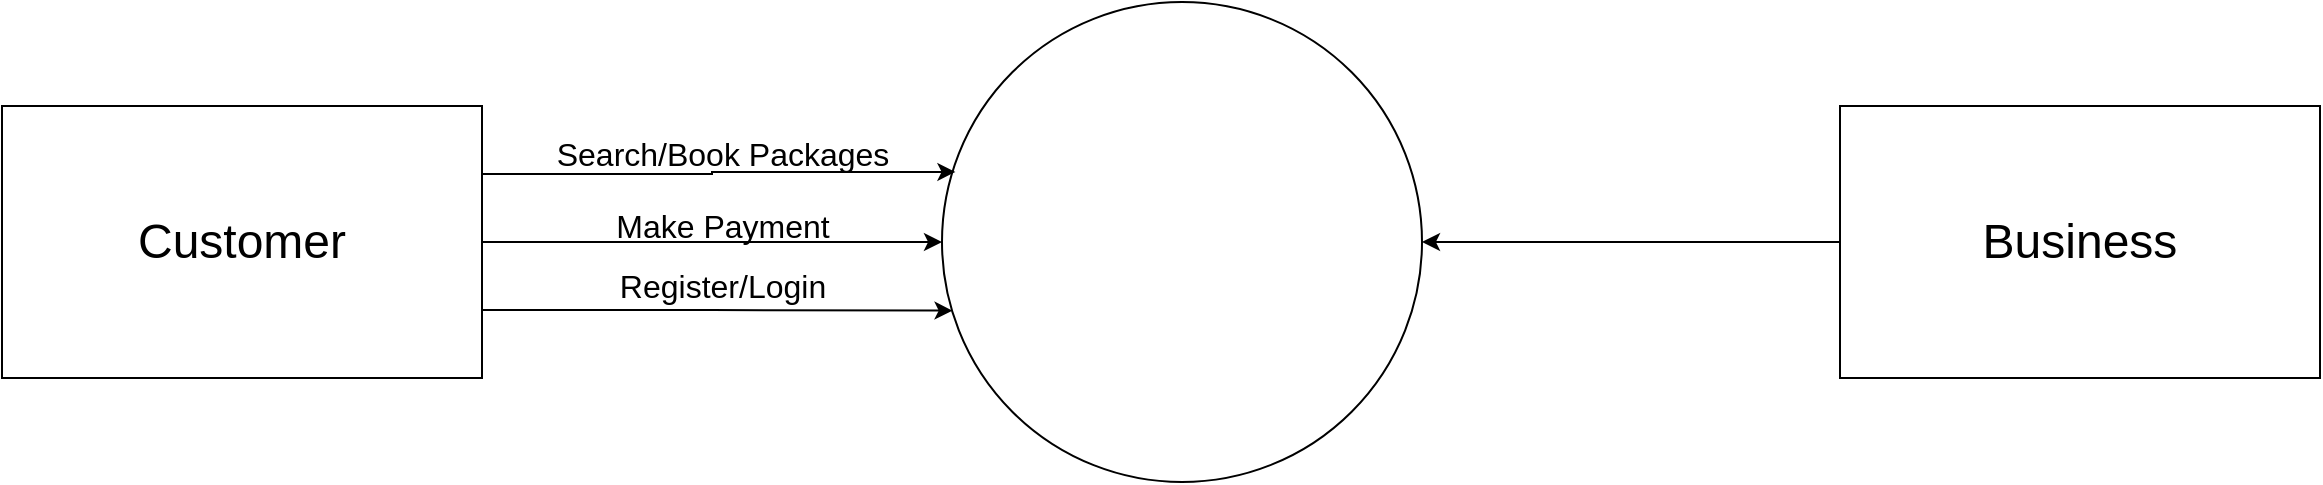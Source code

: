 <mxfile version="14.8.2" type="github">
  <diagram id="2fuQplXi8uLIMwfNDTmf" name="Page-1">
    <mxGraphModel dx="936" dy="931" grid="1" gridSize="10" guides="1" tooltips="1" connect="1" arrows="1" fold="1" page="1" pageScale="1" pageWidth="1169" pageHeight="827" math="0" shadow="0">
      <root>
        <mxCell id="0" />
        <mxCell id="1" parent="0" />
        <mxCell id="dr0I7wAKj2Z3JRPzPNC9-2" value="" style="ellipse;whiteSpace=wrap;html=1;aspect=fixed;" vertex="1" parent="1">
          <mxGeometry x="480" y="348" width="240" height="240" as="geometry" />
        </mxCell>
        <mxCell id="dr0I7wAKj2Z3JRPzPNC9-14" style="edgeStyle=orthogonalEdgeStyle;rounded=0;orthogonalLoop=1;jettySize=auto;html=1;exitX=0;exitY=0.5;exitDx=0;exitDy=0;entryX=1;entryY=0.5;entryDx=0;entryDy=0;" edge="1" parent="1" source="dr0I7wAKj2Z3JRPzPNC9-3" target="dr0I7wAKj2Z3JRPzPNC9-2">
          <mxGeometry relative="1" as="geometry" />
        </mxCell>
        <mxCell id="dr0I7wAKj2Z3JRPzPNC9-3" value="&lt;font style=&quot;font-size: 24px&quot;&gt;Business&lt;/font&gt;" style="rounded=0;whiteSpace=wrap;html=1;" vertex="1" parent="1">
          <mxGeometry x="929" y="400" width="240" height="136" as="geometry" />
        </mxCell>
        <mxCell id="dr0I7wAKj2Z3JRPzPNC9-8" style="edgeStyle=orthogonalEdgeStyle;rounded=0;orthogonalLoop=1;jettySize=auto;html=1;exitX=1;exitY=0.5;exitDx=0;exitDy=0;" edge="1" parent="1" source="dr0I7wAKj2Z3JRPzPNC9-5" target="dr0I7wAKj2Z3JRPzPNC9-2">
          <mxGeometry relative="1" as="geometry" />
        </mxCell>
        <mxCell id="dr0I7wAKj2Z3JRPzPNC9-9" style="edgeStyle=orthogonalEdgeStyle;rounded=0;orthogonalLoop=1;jettySize=auto;html=1;exitX=1;exitY=0.75;exitDx=0;exitDy=0;entryX=0.022;entryY=0.643;entryDx=0;entryDy=0;entryPerimeter=0;" edge="1" parent="1" source="dr0I7wAKj2Z3JRPzPNC9-5" target="dr0I7wAKj2Z3JRPzPNC9-2">
          <mxGeometry relative="1" as="geometry" />
        </mxCell>
        <mxCell id="dr0I7wAKj2Z3JRPzPNC9-12" style="edgeStyle=orthogonalEdgeStyle;rounded=0;orthogonalLoop=1;jettySize=auto;html=1;exitX=1;exitY=0.25;exitDx=0;exitDy=0;entryX=0.028;entryY=0.354;entryDx=0;entryDy=0;entryPerimeter=0;" edge="1" parent="1" source="dr0I7wAKj2Z3JRPzPNC9-5" target="dr0I7wAKj2Z3JRPzPNC9-2">
          <mxGeometry relative="1" as="geometry" />
        </mxCell>
        <mxCell id="dr0I7wAKj2Z3JRPzPNC9-5" value="&lt;font style=&quot;font-size: 24px&quot;&gt;Customer&lt;/font&gt;" style="rounded=0;whiteSpace=wrap;html=1;" vertex="1" parent="1">
          <mxGeometry x="10" y="400" width="240" height="136" as="geometry" />
        </mxCell>
        <mxCell id="dr0I7wAKj2Z3JRPzPNC9-7" value="Search/&lt;font style=&quot;font-size: 16px&quot;&gt;Book Packages&lt;/font&gt;" style="text;html=1;align=center;verticalAlign=middle;resizable=0;points=[];autosize=1;strokeColor=none;fontSize=16;" vertex="1" parent="1">
          <mxGeometry x="280" y="414" width="180" height="20" as="geometry" />
        </mxCell>
        <mxCell id="dr0I7wAKj2Z3JRPzPNC9-10" value="Make Payment" style="text;html=1;align=center;verticalAlign=middle;resizable=0;points=[];autosize=1;strokeColor=none;fontSize=16;" vertex="1" parent="1">
          <mxGeometry x="310" y="450" width="120" height="20" as="geometry" />
        </mxCell>
        <mxCell id="dr0I7wAKj2Z3JRPzPNC9-11" value="Register/Login" style="text;html=1;align=center;verticalAlign=middle;resizable=0;points=[];autosize=1;strokeColor=none;fontSize=16;" vertex="1" parent="1">
          <mxGeometry x="310" y="480" width="120" height="20" as="geometry" />
        </mxCell>
      </root>
    </mxGraphModel>
  </diagram>
</mxfile>

